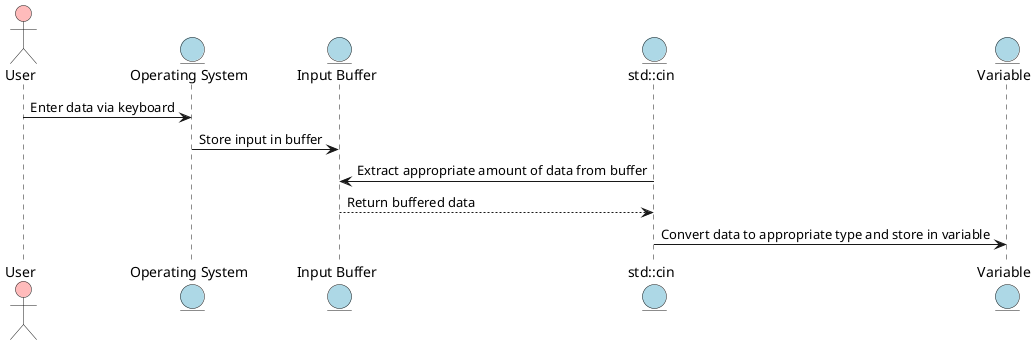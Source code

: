 @startuml
actor User #FFBBBB
entity "Operating System" as OS #lightblue
entity "Input Buffer" as Buffer #lightblue
entity "std::cin" as Cin #lightblue
entity "Variable" as Var #lightblue

User -> OS: Enter data via keyboard
OS -> Buffer: Store input in buffer
Cin -> Buffer: Extract appropriate amount of data from buffer
Buffer --> Cin: Return buffered data
Cin -> Var: Convert data to appropriate type and store in variable

@enduml